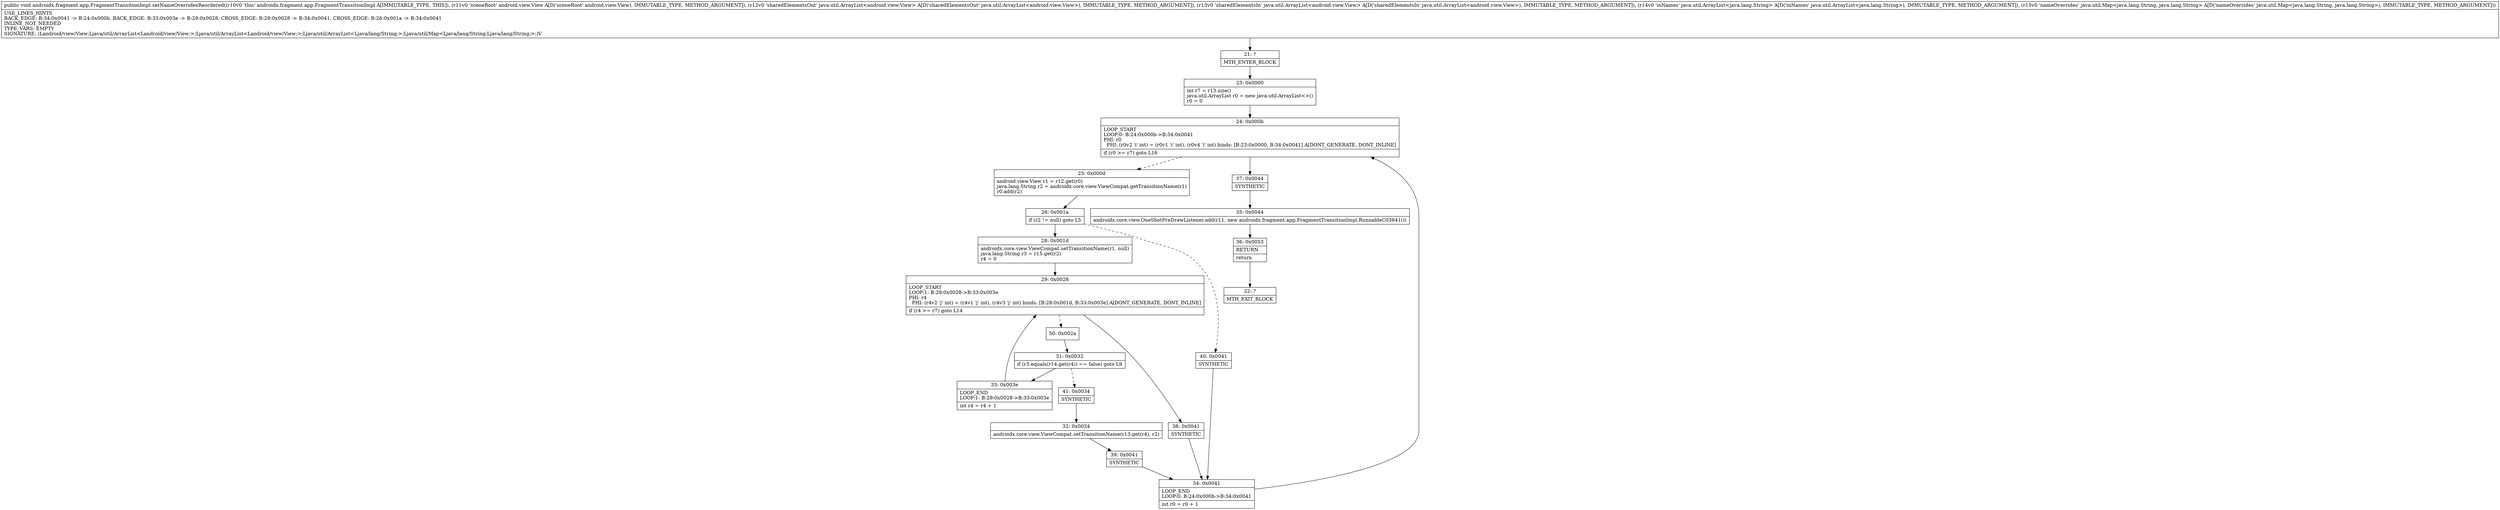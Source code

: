 digraph "CFG forandroidx.fragment.app.FragmentTransitionImpl.setNameOverridesReordered(Landroid\/view\/View;Ljava\/util\/ArrayList;Ljava\/util\/ArrayList;Ljava\/util\/ArrayList;Ljava\/util\/Map;)V" {
Node_21 [shape=record,label="{21\:\ ?|MTH_ENTER_BLOCK\l}"];
Node_23 [shape=record,label="{23\:\ 0x0000|int r7 = r13.size()\ljava.util.ArrayList r0 = new java.util.ArrayList\<\>()\lr0 = 0\l}"];
Node_24 [shape=record,label="{24\:\ 0x000b|LOOP_START\lLOOP:0: B:24:0x000b\-\>B:34:0x0041\lPHI: r0 \l  PHI: (r0v2 'i' int) = (r0v1 'i' int), (r0v4 'i' int) binds: [B:23:0x0000, B:34:0x0041] A[DONT_GENERATE, DONT_INLINE]\l|if (r0 \>= r7) goto L16\l}"];
Node_25 [shape=record,label="{25\:\ 0x000d|android.view.View r1 = r12.get(r0)\ljava.lang.String r2 = androidx.core.view.ViewCompat.getTransitionName(r1)\lr0.add(r2)\l}"];
Node_26 [shape=record,label="{26\:\ 0x001a|if (r2 != null) goto L5\l}"];
Node_28 [shape=record,label="{28\:\ 0x001d|androidx.core.view.ViewCompat.setTransitionName(r1, null)\ljava.lang.String r3 = r15.get(r2)\lr4 = 0\l}"];
Node_29 [shape=record,label="{29\:\ 0x0028|LOOP_START\lLOOP:1: B:29:0x0028\-\>B:33:0x003e\lPHI: r4 \l  PHI: (r4v2 'j' int) = (r4v1 'j' int), (r4v3 'j' int) binds: [B:28:0x001d, B:33:0x003e] A[DONT_GENERATE, DONT_INLINE]\l|if (r4 \>= r7) goto L14\l}"];
Node_30 [shape=record,label="{30\:\ 0x002a}"];
Node_31 [shape=record,label="{31\:\ 0x0032|if (r3.equals(r14.get(r4)) == false) goto L9\l}"];
Node_33 [shape=record,label="{33\:\ 0x003e|LOOP_END\lLOOP:1: B:29:0x0028\-\>B:33:0x003e\l|int r4 = r4 + 1\l}"];
Node_41 [shape=record,label="{41\:\ 0x0034|SYNTHETIC\l}"];
Node_32 [shape=record,label="{32\:\ 0x0034|androidx.core.view.ViewCompat.setTransitionName(r13.get(r4), r2)\l}"];
Node_39 [shape=record,label="{39\:\ 0x0041|SYNTHETIC\l}"];
Node_34 [shape=record,label="{34\:\ 0x0041|LOOP_END\lLOOP:0: B:24:0x000b\-\>B:34:0x0041\l|int r0 = r0 + 1\l}"];
Node_38 [shape=record,label="{38\:\ 0x0041|SYNTHETIC\l}"];
Node_40 [shape=record,label="{40\:\ 0x0041|SYNTHETIC\l}"];
Node_37 [shape=record,label="{37\:\ 0x0044|SYNTHETIC\l}"];
Node_35 [shape=record,label="{35\:\ 0x0044|androidx.core.view.OneShotPreDrawListener.add(r11, new androidx.fragment.app.FragmentTransitionImpl.RunnableC03641())\l}"];
Node_36 [shape=record,label="{36\:\ 0x0053|RETURN\l|return\l}"];
Node_22 [shape=record,label="{22\:\ ?|MTH_EXIT_BLOCK\l}"];
MethodNode[shape=record,label="{public void androidx.fragment.app.FragmentTransitionImpl.setNameOverridesReordered((r10v0 'this' androidx.fragment.app.FragmentTransitionImpl A[IMMUTABLE_TYPE, THIS]), (r11v0 'sceneRoot' android.view.View A[D('sceneRoot' android.view.View), IMMUTABLE_TYPE, METHOD_ARGUMENT]), (r12v0 'sharedElementsOut' java.util.ArrayList\<android.view.View\> A[D('sharedElementsOut' java.util.ArrayList\<android.view.View\>), IMMUTABLE_TYPE, METHOD_ARGUMENT]), (r13v0 'sharedElementsIn' java.util.ArrayList\<android.view.View\> A[D('sharedElementsIn' java.util.ArrayList\<android.view.View\>), IMMUTABLE_TYPE, METHOD_ARGUMENT]), (r14v0 'inNames' java.util.ArrayList\<java.lang.String\> A[D('inNames' java.util.ArrayList\<java.lang.String\>), IMMUTABLE_TYPE, METHOD_ARGUMENT]), (r15v0 'nameOverrides' java.util.Map\<java.lang.String, java.lang.String\> A[D('nameOverrides' java.util.Map\<java.lang.String, java.lang.String\>), IMMUTABLE_TYPE, METHOD_ARGUMENT]))  | USE_LINES_HINTS\lBACK_EDGE: B:34:0x0041 \-\> B:24:0x000b, BACK_EDGE: B:33:0x003e \-\> B:29:0x0028, CROSS_EDGE: B:29:0x0028 \-\> B:34:0x0041, CROSS_EDGE: B:26:0x001a \-\> B:34:0x0041\lINLINE_NOT_NEEDED\lTYPE_VARS: EMPTY\lSIGNATURE: (Landroid\/view\/View;Ljava\/util\/ArrayList\<Landroid\/view\/View;\>;Ljava\/util\/ArrayList\<Landroid\/view\/View;\>;Ljava\/util\/ArrayList\<Ljava\/lang\/String;\>;Ljava\/util\/Map\<Ljava\/lang\/String;Ljava\/lang\/String;\>;)V\l}"];
MethodNode -> Node_21;Node_21 -> Node_23;
Node_23 -> Node_24;
Node_24 -> Node_25[style=dashed];
Node_24 -> Node_37;
Node_25 -> Node_26;
Node_26 -> Node_28;
Node_26 -> Node_40[style=dashed];
Node_28 -> Node_29;
Node_29 -> Node_30[style=dashed];
Node_29 -> Node_38;
Node_30 -> Node_31;
Node_31 -> Node_33;
Node_31 -> Node_41[style=dashed];
Node_33 -> Node_29;
Node_41 -> Node_32;
Node_32 -> Node_39;
Node_39 -> Node_34;
Node_34 -> Node_24;
Node_38 -> Node_34;
Node_40 -> Node_34;
Node_37 -> Node_35;
Node_35 -> Node_36;
Node_36 -> Node_22;
}

